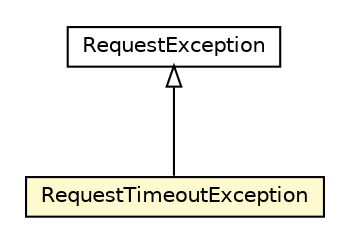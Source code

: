 #!/usr/local/bin/dot
#
# Class diagram 
# Generated by UMLGraph version R5_6-24-gf6e263 (http://www.umlgraph.org/)
#

digraph G {
	edge [fontname="Helvetica",fontsize=10,labelfontname="Helvetica",labelfontsize=10];
	node [fontname="Helvetica",fontsize=10,shape=plaintext];
	nodesep=0.25;
	ranksep=0.5;
	// io.reinert.requestor.RequestTimeoutException
	c27772 [label=<<table title="io.reinert.requestor.RequestTimeoutException" border="0" cellborder="1" cellspacing="0" cellpadding="2" port="p" bgcolor="lemonChiffon" href="./RequestTimeoutException.html">
		<tr><td><table border="0" cellspacing="0" cellpadding="1">
<tr><td align="center" balign="center"> RequestTimeoutException </td></tr>
		</table></td></tr>
		</table>>, URL="./RequestTimeoutException.html", fontname="Helvetica", fontcolor="black", fontsize=10.0];
	// io.reinert.requestor.RequestException
	c27794 [label=<<table title="io.reinert.requestor.RequestException" border="0" cellborder="1" cellspacing="0" cellpadding="2" port="p" href="./RequestException.html">
		<tr><td><table border="0" cellspacing="0" cellpadding="1">
<tr><td align="center" balign="center"> RequestException </td></tr>
		</table></td></tr>
		</table>>, URL="./RequestException.html", fontname="Helvetica", fontcolor="black", fontsize=10.0];
	//io.reinert.requestor.RequestTimeoutException extends io.reinert.requestor.RequestException
	c27794:p -> c27772:p [dir=back,arrowtail=empty];
}

